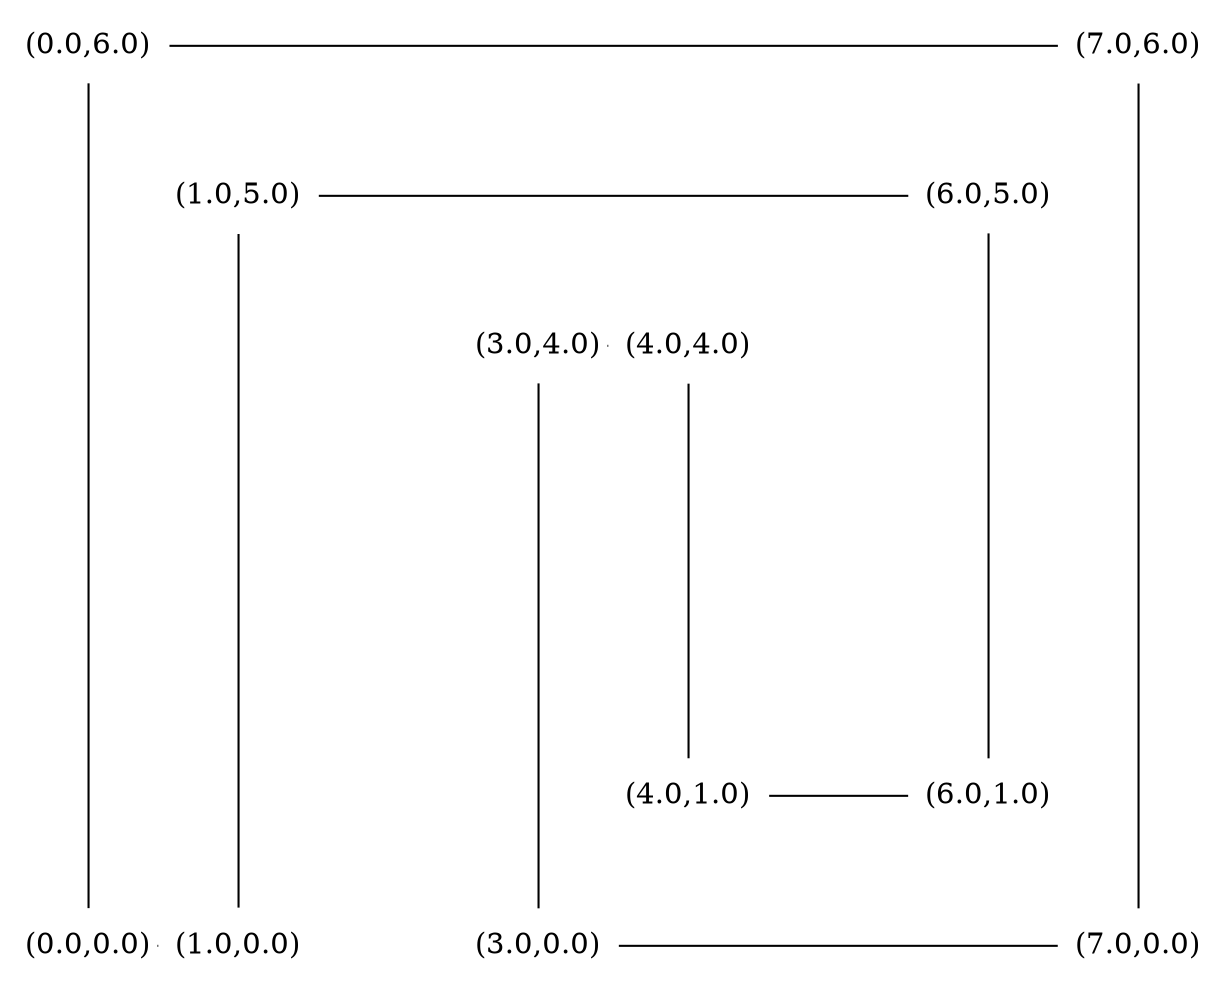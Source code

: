 graph g {
	graph[layout=neato]
	graph[margin=0]
	node[shape=plaintext]
	0 [label="(0.0,0.0)",pos="0.0,0.0!"]
	1 [label="(0.0,6.0)",pos="0.0,6.0!"]
	1 -- 0
	2 [label="(7.0,6.0)",pos="7.0,6.0!"]
	2 -- 1
	3 [label="(7.0,0.0)",pos="7.0,0.0!"]
	3 -- 2
	4 [label="(3.0,0.0)",pos="3.0,0.0!"]
	4 -- 3
	5 [label="(3.0,4.0)",pos="3.0,4.0!"]
	5 -- 4
	6 [label="(4.0,4.0)",pos="4.0,4.0!"]
	6 -- 5
	7 [label="(4.0,1.0)",pos="4.0,1.0!"]
	7 -- 6
	8 [label="(6.0,1.0)",pos="6.0,1.0!"]
	8 -- 7
	9 [label="(6.0,5.0)",pos="6.0,5.0!"]
	9 -- 8
	10 [label="(1.0,5.0)",pos="1.0,5.0!"]
	10 -- 9
	11 [label="(1.0,0.0)",pos="1.0,0.0!"]
	11 -- 10
	11 -- 0
}
